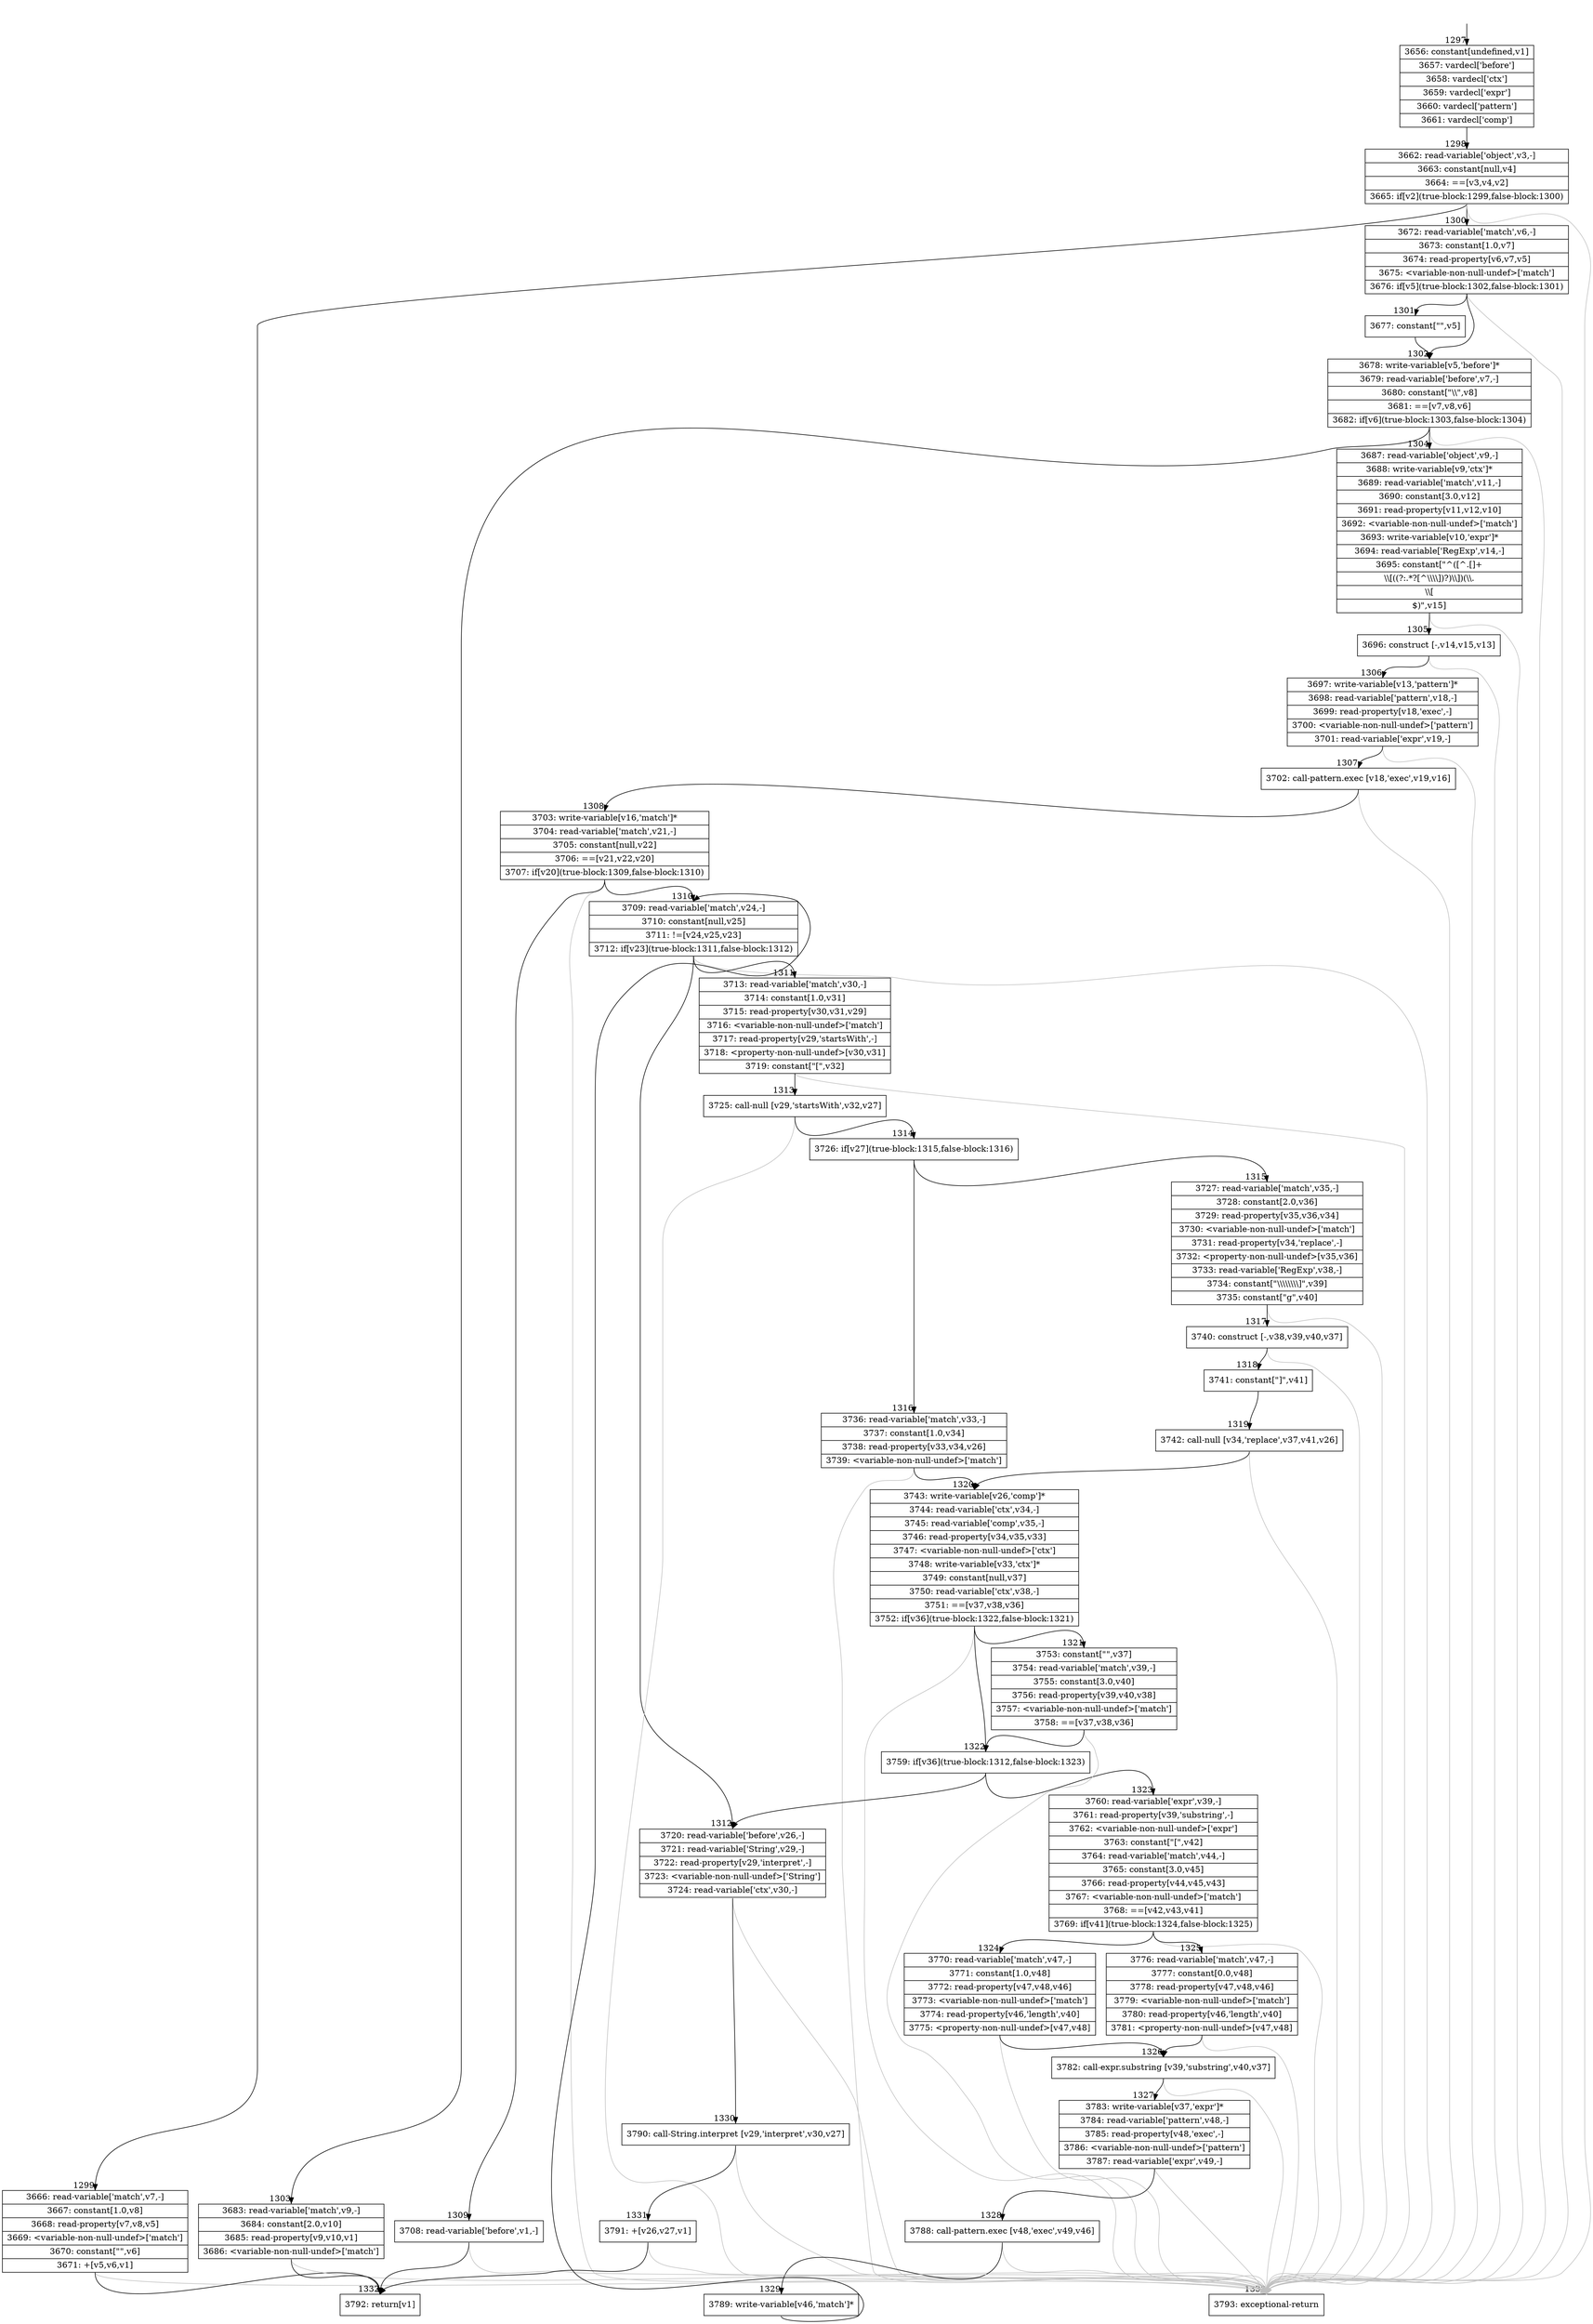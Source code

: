 digraph {
rankdir="TD"
BB_entry110[shape=none,label=""];
BB_entry110 -> BB1297 [tailport=s, headport=n, headlabel="    1297"]
BB1297 [shape=record label="{3656: constant[undefined,v1]|3657: vardecl['before']|3658: vardecl['ctx']|3659: vardecl['expr']|3660: vardecl['pattern']|3661: vardecl['comp']}" ] 
BB1297 -> BB1298 [tailport=s, headport=n, headlabel="      1298"]
BB1298 [shape=record label="{3662: read-variable['object',v3,-]|3663: constant[null,v4]|3664: ==[v3,v4,v2]|3665: if[v2](true-block:1299,false-block:1300)}" ] 
BB1298 -> BB1299 [tailport=s, headport=n, headlabel="      1299"]
BB1298 -> BB1300 [tailport=s, headport=n, headlabel="      1300"]
BB1298 -> BB1333 [tailport=s, headport=n, color=gray, headlabel="      1333"]
BB1299 [shape=record label="{3666: read-variable['match',v7,-]|3667: constant[1.0,v8]|3668: read-property[v7,v8,v5]|3669: \<variable-non-null-undef\>['match']|3670: constant[\"\",v6]|3671: +[v5,v6,v1]}" ] 
BB1299 -> BB1332 [tailport=s, headport=n, headlabel="      1332"]
BB1299 -> BB1333 [tailport=s, headport=n, color=gray]
BB1300 [shape=record label="{3672: read-variable['match',v6,-]|3673: constant[1.0,v7]|3674: read-property[v6,v7,v5]|3675: \<variable-non-null-undef\>['match']|3676: if[v5](true-block:1302,false-block:1301)}" ] 
BB1300 -> BB1302 [tailport=s, headport=n, headlabel="      1302"]
BB1300 -> BB1301 [tailport=s, headport=n, headlabel="      1301"]
BB1300 -> BB1333 [tailport=s, headport=n, color=gray]
BB1301 [shape=record label="{3677: constant[\"\",v5]}" ] 
BB1301 -> BB1302 [tailport=s, headport=n]
BB1302 [shape=record label="{3678: write-variable[v5,'before']*|3679: read-variable['before',v7,-]|3680: constant[\"\\\\\",v8]|3681: ==[v7,v8,v6]|3682: if[v6](true-block:1303,false-block:1304)}" ] 
BB1302 -> BB1303 [tailport=s, headport=n, headlabel="      1303"]
BB1302 -> BB1304 [tailport=s, headport=n, headlabel="      1304"]
BB1302 -> BB1333 [tailport=s, headport=n, color=gray]
BB1303 [shape=record label="{3683: read-variable['match',v9,-]|3684: constant[2.0,v10]|3685: read-property[v9,v10,v1]|3686: \<variable-non-null-undef\>['match']}" ] 
BB1303 -> BB1332 [tailport=s, headport=n]
BB1303 -> BB1333 [tailport=s, headport=n, color=gray]
BB1304 [shape=record label="{3687: read-variable['object',v9,-]|3688: write-variable[v9,'ctx']*|3689: read-variable['match',v11,-]|3690: constant[3.0,v12]|3691: read-property[v11,v12,v10]|3692: \<variable-non-null-undef\>['match']|3693: write-variable[v10,'expr']*|3694: read-variable['RegExp',v14,-]|3695: constant[\"^([^.[]+|\\\\[((?:.*?[^\\\\\\\\])?)\\\\])(\\\\.|\\\\[|$)\",v15]}" ] 
BB1304 -> BB1305 [tailport=s, headport=n, headlabel="      1305"]
BB1304 -> BB1333 [tailport=s, headport=n, color=gray]
BB1305 [shape=record label="{3696: construct [-,v14,v15,v13]}" ] 
BB1305 -> BB1306 [tailport=s, headport=n, headlabel="      1306"]
BB1305 -> BB1333 [tailport=s, headport=n, color=gray]
BB1306 [shape=record label="{3697: write-variable[v13,'pattern']*|3698: read-variable['pattern',v18,-]|3699: read-property[v18,'exec',-]|3700: \<variable-non-null-undef\>['pattern']|3701: read-variable['expr',v19,-]}" ] 
BB1306 -> BB1307 [tailport=s, headport=n, headlabel="      1307"]
BB1306 -> BB1333 [tailport=s, headport=n, color=gray]
BB1307 [shape=record label="{3702: call-pattern.exec [v18,'exec',v19,v16]}" ] 
BB1307 -> BB1308 [tailport=s, headport=n, headlabel="      1308"]
BB1307 -> BB1333 [tailport=s, headport=n, color=gray]
BB1308 [shape=record label="{3703: write-variable[v16,'match']*|3704: read-variable['match',v21,-]|3705: constant[null,v22]|3706: ==[v21,v22,v20]|3707: if[v20](true-block:1309,false-block:1310)}" ] 
BB1308 -> BB1309 [tailport=s, headport=n, headlabel="      1309"]
BB1308 -> BB1310 [tailport=s, headport=n, headlabel="      1310"]
BB1308 -> BB1333 [tailport=s, headport=n, color=gray]
BB1309 [shape=record label="{3708: read-variable['before',v1,-]}" ] 
BB1309 -> BB1332 [tailport=s, headport=n]
BB1309 -> BB1333 [tailport=s, headport=n, color=gray]
BB1310 [shape=record label="{3709: read-variable['match',v24,-]|3710: constant[null,v25]|3711: !=[v24,v25,v23]|3712: if[v23](true-block:1311,false-block:1312)}" ] 
BB1310 -> BB1311 [tailport=s, headport=n, headlabel="      1311"]
BB1310 -> BB1312 [tailport=s, headport=n, headlabel="      1312"]
BB1310 -> BB1333 [tailport=s, headport=n, color=gray]
BB1311 [shape=record label="{3713: read-variable['match',v30,-]|3714: constant[1.0,v31]|3715: read-property[v30,v31,v29]|3716: \<variable-non-null-undef\>['match']|3717: read-property[v29,'startsWith',-]|3718: \<property-non-null-undef\>[v30,v31]|3719: constant[\"[\",v32]}" ] 
BB1311 -> BB1313 [tailport=s, headport=n, headlabel="      1313"]
BB1311 -> BB1333 [tailport=s, headport=n, color=gray]
BB1312 [shape=record label="{3720: read-variable['before',v26,-]|3721: read-variable['String',v29,-]|3722: read-property[v29,'interpret',-]|3723: \<variable-non-null-undef\>['String']|3724: read-variable['ctx',v30,-]}" ] 
BB1312 -> BB1330 [tailport=s, headport=n, headlabel="      1330"]
BB1312 -> BB1333 [tailport=s, headport=n, color=gray]
BB1313 [shape=record label="{3725: call-null [v29,'startsWith',v32,v27]}" ] 
BB1313 -> BB1314 [tailport=s, headport=n, headlabel="      1314"]
BB1313 -> BB1333 [tailport=s, headport=n, color=gray]
BB1314 [shape=record label="{3726: if[v27](true-block:1315,false-block:1316)}" ] 
BB1314 -> BB1315 [tailport=s, headport=n, headlabel="      1315"]
BB1314 -> BB1316 [tailport=s, headport=n, headlabel="      1316"]
BB1315 [shape=record label="{3727: read-variable['match',v35,-]|3728: constant[2.0,v36]|3729: read-property[v35,v36,v34]|3730: \<variable-non-null-undef\>['match']|3731: read-property[v34,'replace',-]|3732: \<property-non-null-undef\>[v35,v36]|3733: read-variable['RegExp',v38,-]|3734: constant[\"\\\\\\\\\\\\\\\\]\",v39]|3735: constant[\"g\",v40]}" ] 
BB1315 -> BB1317 [tailport=s, headport=n, headlabel="      1317"]
BB1315 -> BB1333 [tailport=s, headport=n, color=gray]
BB1316 [shape=record label="{3736: read-variable['match',v33,-]|3737: constant[1.0,v34]|3738: read-property[v33,v34,v26]|3739: \<variable-non-null-undef\>['match']}" ] 
BB1316 -> BB1320 [tailport=s, headport=n, headlabel="      1320"]
BB1316 -> BB1333 [tailport=s, headport=n, color=gray]
BB1317 [shape=record label="{3740: construct [-,v38,v39,v40,v37]}" ] 
BB1317 -> BB1318 [tailport=s, headport=n, headlabel="      1318"]
BB1317 -> BB1333 [tailport=s, headport=n, color=gray]
BB1318 [shape=record label="{3741: constant[\"]\",v41]}" ] 
BB1318 -> BB1319 [tailport=s, headport=n, headlabel="      1319"]
BB1319 [shape=record label="{3742: call-null [v34,'replace',v37,v41,v26]}" ] 
BB1319 -> BB1320 [tailport=s, headport=n]
BB1319 -> BB1333 [tailport=s, headport=n, color=gray]
BB1320 [shape=record label="{3743: write-variable[v26,'comp']*|3744: read-variable['ctx',v34,-]|3745: read-variable['comp',v35,-]|3746: read-property[v34,v35,v33]|3747: \<variable-non-null-undef\>['ctx']|3748: write-variable[v33,'ctx']*|3749: constant[null,v37]|3750: read-variable['ctx',v38,-]|3751: ==[v37,v38,v36]|3752: if[v36](true-block:1322,false-block:1321)}" ] 
BB1320 -> BB1322 [tailport=s, headport=n, headlabel="      1322"]
BB1320 -> BB1321 [tailport=s, headport=n, headlabel="      1321"]
BB1320 -> BB1333 [tailport=s, headport=n, color=gray]
BB1321 [shape=record label="{3753: constant[\"\",v37]|3754: read-variable['match',v39,-]|3755: constant[3.0,v40]|3756: read-property[v39,v40,v38]|3757: \<variable-non-null-undef\>['match']|3758: ==[v37,v38,v36]}" ] 
BB1321 -> BB1322 [tailport=s, headport=n]
BB1321 -> BB1333 [tailport=s, headport=n, color=gray]
BB1322 [shape=record label="{3759: if[v36](true-block:1312,false-block:1323)}" ] 
BB1322 -> BB1312 [tailport=s, headport=n]
BB1322 -> BB1323 [tailport=s, headport=n, headlabel="      1323"]
BB1323 [shape=record label="{3760: read-variable['expr',v39,-]|3761: read-property[v39,'substring',-]|3762: \<variable-non-null-undef\>['expr']|3763: constant[\"[\",v42]|3764: read-variable['match',v44,-]|3765: constant[3.0,v45]|3766: read-property[v44,v45,v43]|3767: \<variable-non-null-undef\>['match']|3768: ==[v42,v43,v41]|3769: if[v41](true-block:1324,false-block:1325)}" ] 
BB1323 -> BB1324 [tailport=s, headport=n, headlabel="      1324"]
BB1323 -> BB1325 [tailport=s, headport=n, headlabel="      1325"]
BB1323 -> BB1333 [tailport=s, headport=n, color=gray]
BB1324 [shape=record label="{3770: read-variable['match',v47,-]|3771: constant[1.0,v48]|3772: read-property[v47,v48,v46]|3773: \<variable-non-null-undef\>['match']|3774: read-property[v46,'length',v40]|3775: \<property-non-null-undef\>[v47,v48]}" ] 
BB1324 -> BB1326 [tailport=s, headport=n, headlabel="      1326"]
BB1324 -> BB1333 [tailport=s, headport=n, color=gray]
BB1325 [shape=record label="{3776: read-variable['match',v47,-]|3777: constant[0.0,v48]|3778: read-property[v47,v48,v46]|3779: \<variable-non-null-undef\>['match']|3780: read-property[v46,'length',v40]|3781: \<property-non-null-undef\>[v47,v48]}" ] 
BB1325 -> BB1326 [tailport=s, headport=n]
BB1325 -> BB1333 [tailport=s, headport=n, color=gray]
BB1326 [shape=record label="{3782: call-expr.substring [v39,'substring',v40,v37]}" ] 
BB1326 -> BB1327 [tailport=s, headport=n, headlabel="      1327"]
BB1326 -> BB1333 [tailport=s, headport=n, color=gray]
BB1327 [shape=record label="{3783: write-variable[v37,'expr']*|3784: read-variable['pattern',v48,-]|3785: read-property[v48,'exec',-]|3786: \<variable-non-null-undef\>['pattern']|3787: read-variable['expr',v49,-]}" ] 
BB1327 -> BB1328 [tailport=s, headport=n, headlabel="      1328"]
BB1327 -> BB1333 [tailport=s, headport=n, color=gray]
BB1328 [shape=record label="{3788: call-pattern.exec [v48,'exec',v49,v46]}" ] 
BB1328 -> BB1329 [tailport=s, headport=n, headlabel="      1329"]
BB1328 -> BB1333 [tailport=s, headport=n, color=gray]
BB1329 [shape=record label="{3789: write-variable[v46,'match']*}" ] 
BB1329 -> BB1310 [tailport=s, headport=n]
BB1330 [shape=record label="{3790: call-String.interpret [v29,'interpret',v30,v27]}" ] 
BB1330 -> BB1331 [tailport=s, headport=n, headlabel="      1331"]
BB1330 -> BB1333 [tailport=s, headport=n, color=gray]
BB1331 [shape=record label="{3791: +[v26,v27,v1]}" ] 
BB1331 -> BB1332 [tailport=s, headport=n]
BB1331 -> BB1333 [tailport=s, headport=n, color=gray]
BB1332 [shape=record label="{3792: return[v1]}" ] 
BB1333 [shape=record label="{3793: exceptional-return}" ] 
//#$~ 848
}
